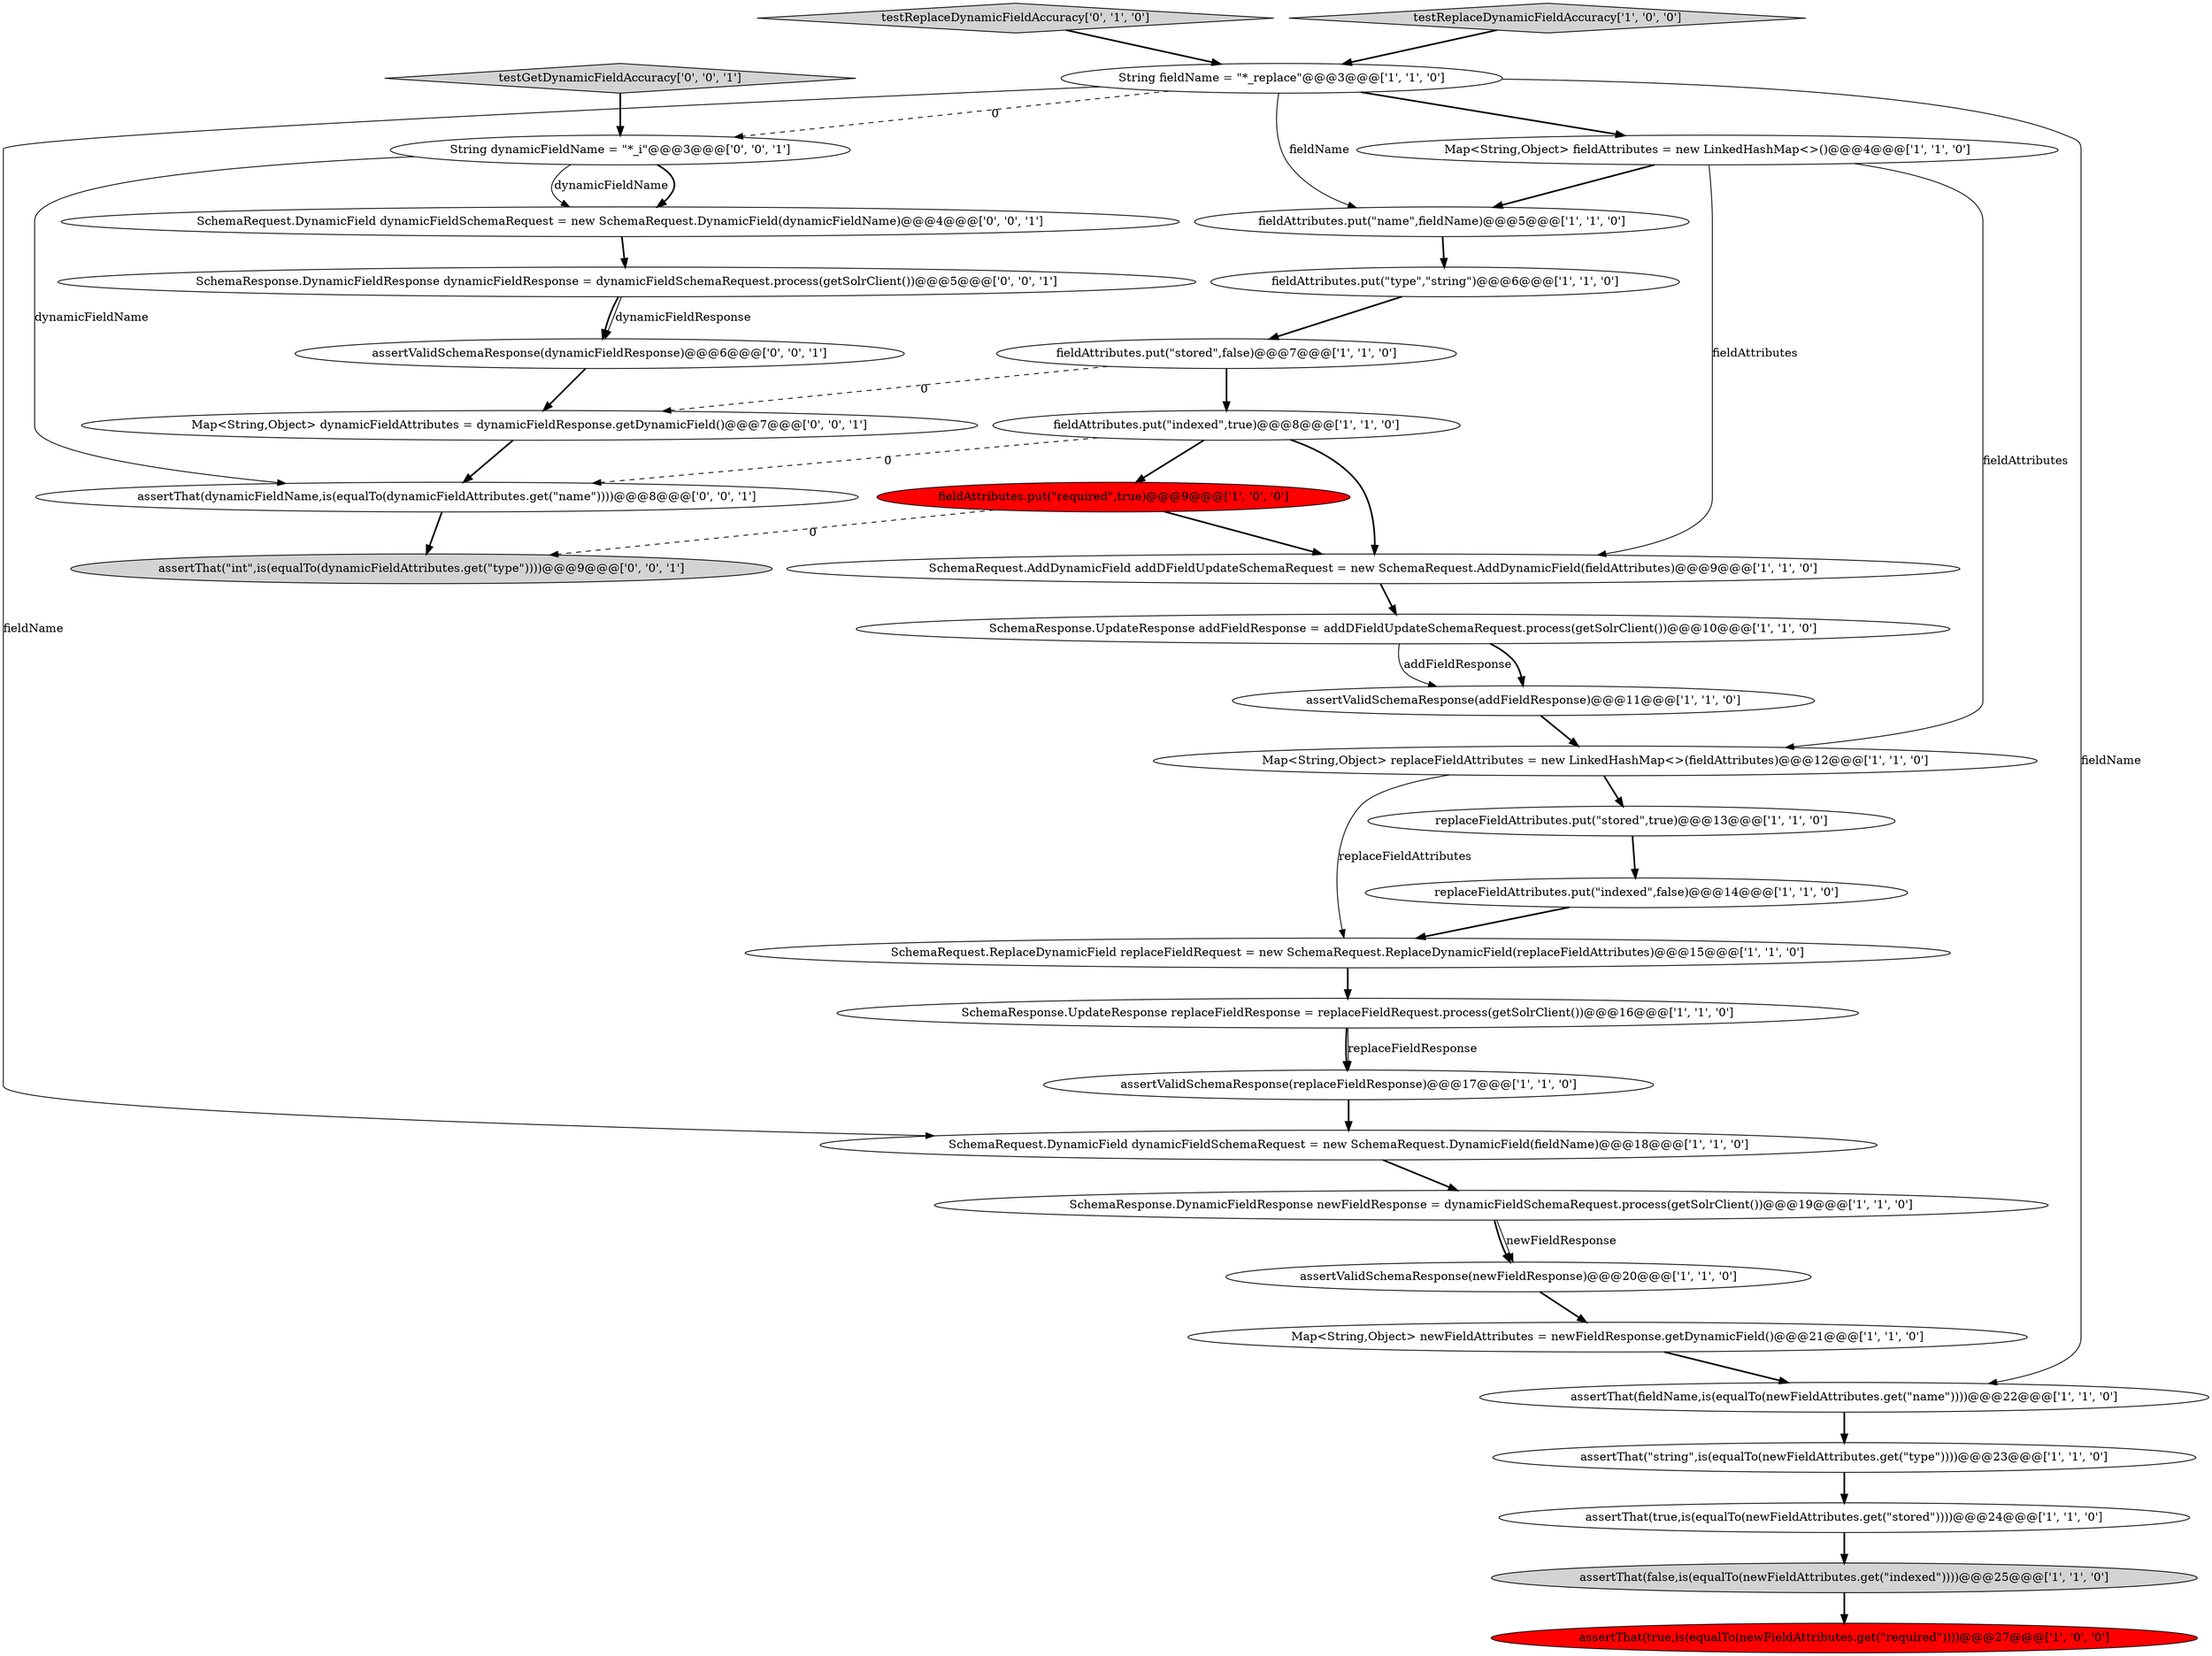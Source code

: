 digraph {
9 [style = filled, label = "SchemaResponse.UpdateResponse replaceFieldResponse = replaceFieldRequest.process(getSolrClient())@@@16@@@['1', '1', '0']", fillcolor = white, shape = ellipse image = "AAA0AAABBB1BBB"];
27 [style = filled, label = "SchemaRequest.DynamicField dynamicFieldSchemaRequest = new SchemaRequest.DynamicField(dynamicFieldName)@@@4@@@['0', '0', '1']", fillcolor = white, shape = ellipse image = "AAA0AAABBB3BBB"];
30 [style = filled, label = "testGetDynamicFieldAccuracy['0', '0', '1']", fillcolor = lightgray, shape = diamond image = "AAA0AAABBB3BBB"];
23 [style = filled, label = "fieldAttributes.put(\"name\",fieldName)@@@5@@@['1', '1', '0']", fillcolor = white, shape = ellipse image = "AAA0AAABBB1BBB"];
3 [style = filled, label = "assertThat(false,is(equalTo(newFieldAttributes.get(\"indexed\"))))@@@25@@@['1', '1', '0']", fillcolor = lightgray, shape = ellipse image = "AAA0AAABBB1BBB"];
31 [style = filled, label = "assertThat(\"int\",is(equalTo(dynamicFieldAttributes.get(\"type\"))))@@@9@@@['0', '0', '1']", fillcolor = lightgray, shape = ellipse image = "AAA0AAABBB3BBB"];
15 [style = filled, label = "assertThat(true,is(equalTo(newFieldAttributes.get(\"required\"))))@@@27@@@['1', '0', '0']", fillcolor = red, shape = ellipse image = "AAA1AAABBB1BBB"];
2 [style = filled, label = "SchemaResponse.DynamicFieldResponse newFieldResponse = dynamicFieldSchemaRequest.process(getSolrClient())@@@19@@@['1', '1', '0']", fillcolor = white, shape = ellipse image = "AAA0AAABBB1BBB"];
12 [style = filled, label = "assertValidSchemaResponse(addFieldResponse)@@@11@@@['1', '1', '0']", fillcolor = white, shape = ellipse image = "AAA0AAABBB1BBB"];
26 [style = filled, label = "testReplaceDynamicFieldAccuracy['0', '1', '0']", fillcolor = lightgray, shape = diamond image = "AAA0AAABBB2BBB"];
19 [style = filled, label = "SchemaRequest.DynamicField dynamicFieldSchemaRequest = new SchemaRequest.DynamicField(fieldName)@@@18@@@['1', '1', '0']", fillcolor = white, shape = ellipse image = "AAA0AAABBB1BBB"];
6 [style = filled, label = "SchemaResponse.UpdateResponse addFieldResponse = addDFieldUpdateSchemaRequest.process(getSolrClient())@@@10@@@['1', '1', '0']", fillcolor = white, shape = ellipse image = "AAA0AAABBB1BBB"];
8 [style = filled, label = "fieldAttributes.put(\"type\",\"string\")@@@6@@@['1', '1', '0']", fillcolor = white, shape = ellipse image = "AAA0AAABBB1BBB"];
10 [style = filled, label = "String fieldName = \"*_replace\"@@@3@@@['1', '1', '0']", fillcolor = white, shape = ellipse image = "AAA0AAABBB1BBB"];
24 [style = filled, label = "replaceFieldAttributes.put(\"stored\",true)@@@13@@@['1', '1', '0']", fillcolor = white, shape = ellipse image = "AAA0AAABBB1BBB"];
32 [style = filled, label = "SchemaResponse.DynamicFieldResponse dynamicFieldResponse = dynamicFieldSchemaRequest.process(getSolrClient())@@@5@@@['0', '0', '1']", fillcolor = white, shape = ellipse image = "AAA0AAABBB3BBB"];
33 [style = filled, label = "assertValidSchemaResponse(dynamicFieldResponse)@@@6@@@['0', '0', '1']", fillcolor = white, shape = ellipse image = "AAA0AAABBB3BBB"];
18 [style = filled, label = "assertThat(fieldName,is(equalTo(newFieldAttributes.get(\"name\"))))@@@22@@@['1', '1', '0']", fillcolor = white, shape = ellipse image = "AAA0AAABBB1BBB"];
5 [style = filled, label = "Map<String,Object> fieldAttributes = new LinkedHashMap<>()@@@4@@@['1', '1', '0']", fillcolor = white, shape = ellipse image = "AAA0AAABBB1BBB"];
4 [style = filled, label = "Map<String,Object> replaceFieldAttributes = new LinkedHashMap<>(fieldAttributes)@@@12@@@['1', '1', '0']", fillcolor = white, shape = ellipse image = "AAA0AAABBB1BBB"];
14 [style = filled, label = "testReplaceDynamicFieldAccuracy['1', '0', '0']", fillcolor = lightgray, shape = diamond image = "AAA0AAABBB1BBB"];
0 [style = filled, label = "assertThat(\"string\",is(equalTo(newFieldAttributes.get(\"type\"))))@@@23@@@['1', '1', '0']", fillcolor = white, shape = ellipse image = "AAA0AAABBB1BBB"];
16 [style = filled, label = "assertValidSchemaResponse(replaceFieldResponse)@@@17@@@['1', '1', '0']", fillcolor = white, shape = ellipse image = "AAA0AAABBB1BBB"];
1 [style = filled, label = "fieldAttributes.put(\"stored\",false)@@@7@@@['1', '1', '0']", fillcolor = white, shape = ellipse image = "AAA0AAABBB1BBB"];
13 [style = filled, label = "fieldAttributes.put(\"indexed\",true)@@@8@@@['1', '1', '0']", fillcolor = white, shape = ellipse image = "AAA0AAABBB1BBB"];
34 [style = filled, label = "Map<String,Object> dynamicFieldAttributes = dynamicFieldResponse.getDynamicField()@@@7@@@['0', '0', '1']", fillcolor = white, shape = ellipse image = "AAA0AAABBB3BBB"];
22 [style = filled, label = "SchemaRequest.ReplaceDynamicField replaceFieldRequest = new SchemaRequest.ReplaceDynamicField(replaceFieldAttributes)@@@15@@@['1', '1', '0']", fillcolor = white, shape = ellipse image = "AAA0AAABBB1BBB"];
29 [style = filled, label = "String dynamicFieldName = \"*_i\"@@@3@@@['0', '0', '1']", fillcolor = white, shape = ellipse image = "AAA0AAABBB3BBB"];
28 [style = filled, label = "assertThat(dynamicFieldName,is(equalTo(dynamicFieldAttributes.get(\"name\"))))@@@8@@@['0', '0', '1']", fillcolor = white, shape = ellipse image = "AAA0AAABBB3BBB"];
7 [style = filled, label = "SchemaRequest.AddDynamicField addDFieldUpdateSchemaRequest = new SchemaRequest.AddDynamicField(fieldAttributes)@@@9@@@['1', '1', '0']", fillcolor = white, shape = ellipse image = "AAA0AAABBB1BBB"];
20 [style = filled, label = "Map<String,Object> newFieldAttributes = newFieldResponse.getDynamicField()@@@21@@@['1', '1', '0']", fillcolor = white, shape = ellipse image = "AAA0AAABBB1BBB"];
25 [style = filled, label = "replaceFieldAttributes.put(\"indexed\",false)@@@14@@@['1', '1', '0']", fillcolor = white, shape = ellipse image = "AAA0AAABBB1BBB"];
21 [style = filled, label = "fieldAttributes.put(\"required\",true)@@@9@@@['1', '0', '0']", fillcolor = red, shape = ellipse image = "AAA1AAABBB1BBB"];
11 [style = filled, label = "assertThat(true,is(equalTo(newFieldAttributes.get(\"stored\"))))@@@24@@@['1', '1', '0']", fillcolor = white, shape = ellipse image = "AAA0AAABBB1BBB"];
17 [style = filled, label = "assertValidSchemaResponse(newFieldResponse)@@@20@@@['1', '1', '0']", fillcolor = white, shape = ellipse image = "AAA0AAABBB1BBB"];
2->17 [style = bold, label=""];
27->32 [style = bold, label=""];
9->16 [style = solid, label="replaceFieldResponse"];
4->24 [style = bold, label=""];
5->23 [style = bold, label=""];
25->22 [style = bold, label=""];
26->10 [style = bold, label=""];
2->17 [style = solid, label="newFieldResponse"];
29->28 [style = solid, label="dynamicFieldName"];
28->31 [style = bold, label=""];
5->4 [style = solid, label="fieldAttributes"];
22->9 [style = bold, label=""];
1->34 [style = dashed, label="0"];
14->10 [style = bold, label=""];
0->11 [style = bold, label=""];
3->15 [style = bold, label=""];
10->23 [style = solid, label="fieldName"];
19->2 [style = bold, label=""];
23->8 [style = bold, label=""];
16->19 [style = bold, label=""];
10->29 [style = dashed, label="0"];
1->13 [style = bold, label=""];
30->29 [style = bold, label=""];
9->16 [style = bold, label=""];
32->33 [style = bold, label=""];
20->18 [style = bold, label=""];
8->1 [style = bold, label=""];
34->28 [style = bold, label=""];
29->27 [style = bold, label=""];
13->28 [style = dashed, label="0"];
21->31 [style = dashed, label="0"];
10->5 [style = bold, label=""];
6->12 [style = solid, label="addFieldResponse"];
32->33 [style = solid, label="dynamicFieldResponse"];
12->4 [style = bold, label=""];
11->3 [style = bold, label=""];
4->22 [style = solid, label="replaceFieldAttributes"];
13->7 [style = bold, label=""];
24->25 [style = bold, label=""];
7->6 [style = bold, label=""];
10->19 [style = solid, label="fieldName"];
10->18 [style = solid, label="fieldName"];
29->27 [style = solid, label="dynamicFieldName"];
21->7 [style = bold, label=""];
13->21 [style = bold, label=""];
33->34 [style = bold, label=""];
18->0 [style = bold, label=""];
5->7 [style = solid, label="fieldAttributes"];
17->20 [style = bold, label=""];
6->12 [style = bold, label=""];
}
